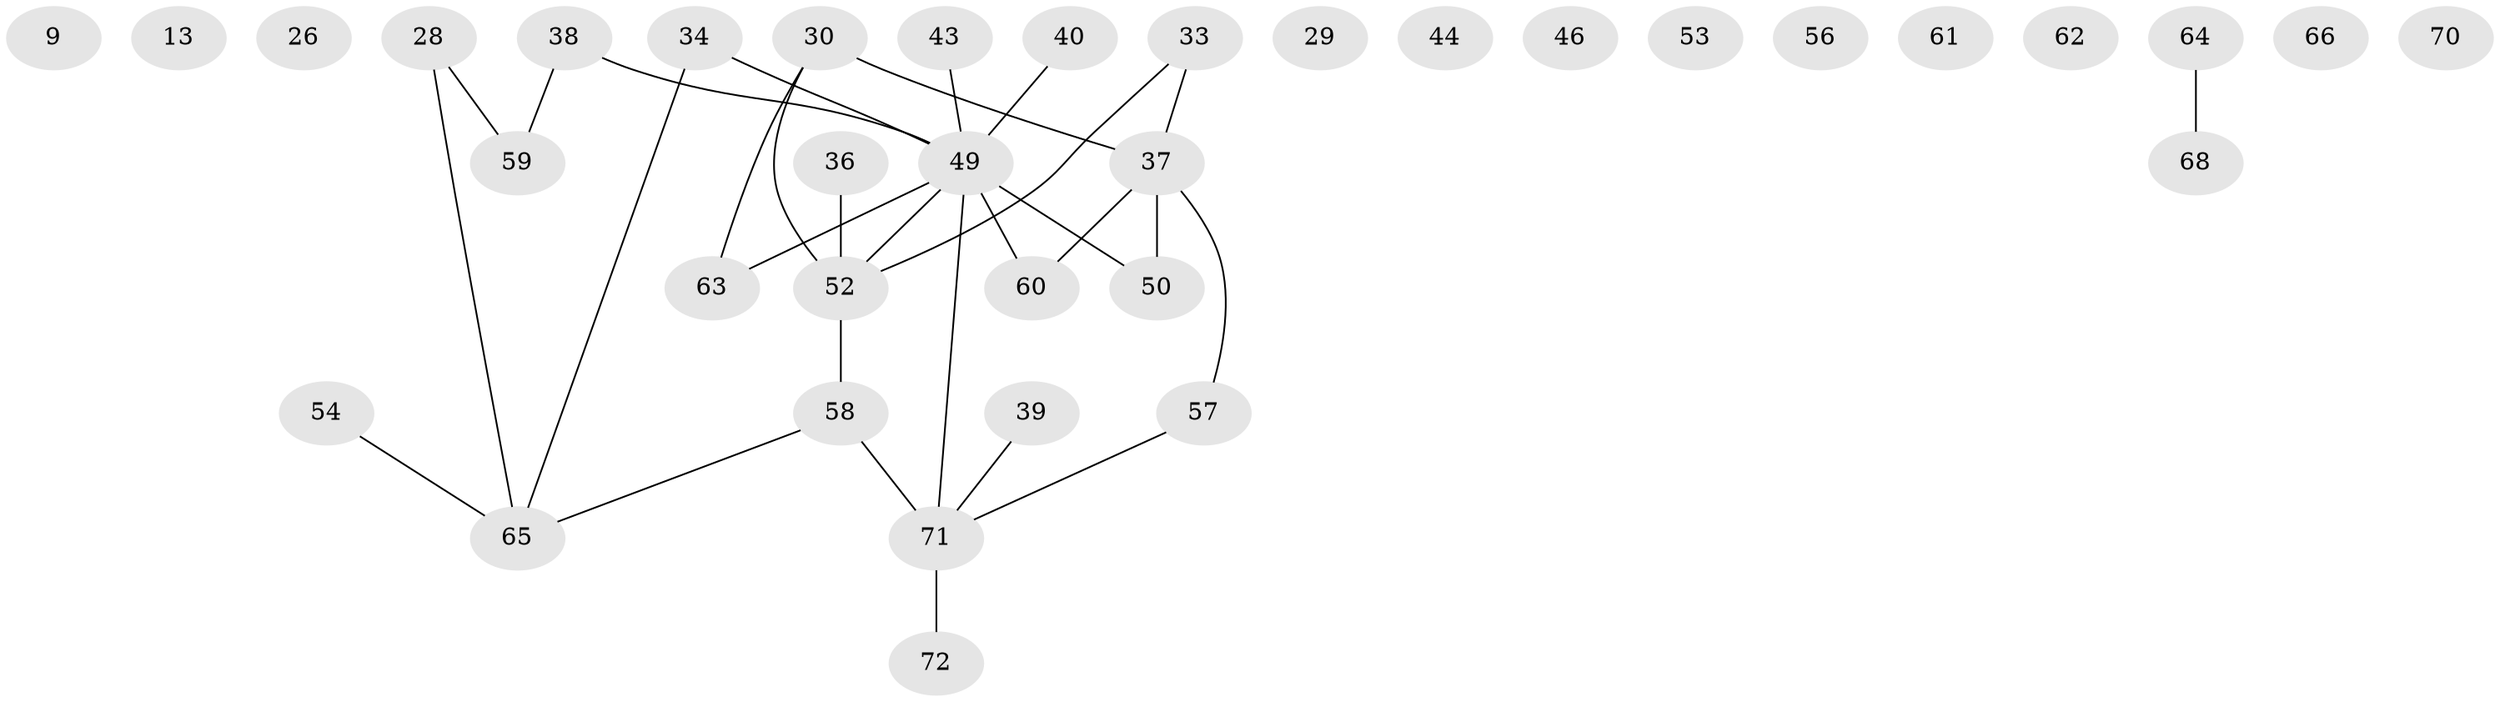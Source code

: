 // original degree distribution, {2: 0.2638888888888889, 3: 0.125, 5: 0.06944444444444445, 1: 0.2777777777777778, 4: 0.1111111111111111, 0: 0.1388888888888889, 6: 0.013888888888888888}
// Generated by graph-tools (version 1.1) at 2025/40/03/09/25 04:40:20]
// undirected, 36 vertices, 30 edges
graph export_dot {
graph [start="1"]
  node [color=gray90,style=filled];
  9;
  13;
  26 [super="+7"];
  28;
  29;
  30 [super="+14"];
  33 [super="+2"];
  34 [super="+10"];
  36;
  37;
  38;
  39;
  40 [super="+24"];
  43 [super="+22"];
  44 [super="+12"];
  46;
  49 [super="+6+16+19+20+21"];
  50;
  52 [super="+18+32"];
  53;
  54;
  56;
  57;
  58 [super="+35"];
  59;
  60;
  61;
  62;
  63 [super="+48"];
  64;
  65;
  66;
  68;
  70;
  71 [super="+51+55+67+69"];
  72;
  28 -- 59;
  28 -- 65;
  30 -- 37 [weight=2];
  30 -- 63;
  30 -- 52;
  33 -- 37;
  33 -- 52;
  34 -- 65;
  34 -- 49 [weight=3];
  36 -- 52;
  37 -- 50;
  37 -- 57;
  37 -- 60;
  38 -- 59;
  38 -- 49;
  39 -- 71;
  40 -- 49;
  43 -- 49;
  49 -- 50 [weight=3];
  49 -- 52;
  49 -- 60;
  49 -- 63;
  49 -- 71 [weight=3];
  52 -- 58;
  54 -- 65;
  57 -- 71;
  58 -- 65;
  58 -- 71 [weight=2];
  64 -- 68;
  71 -- 72;
}
